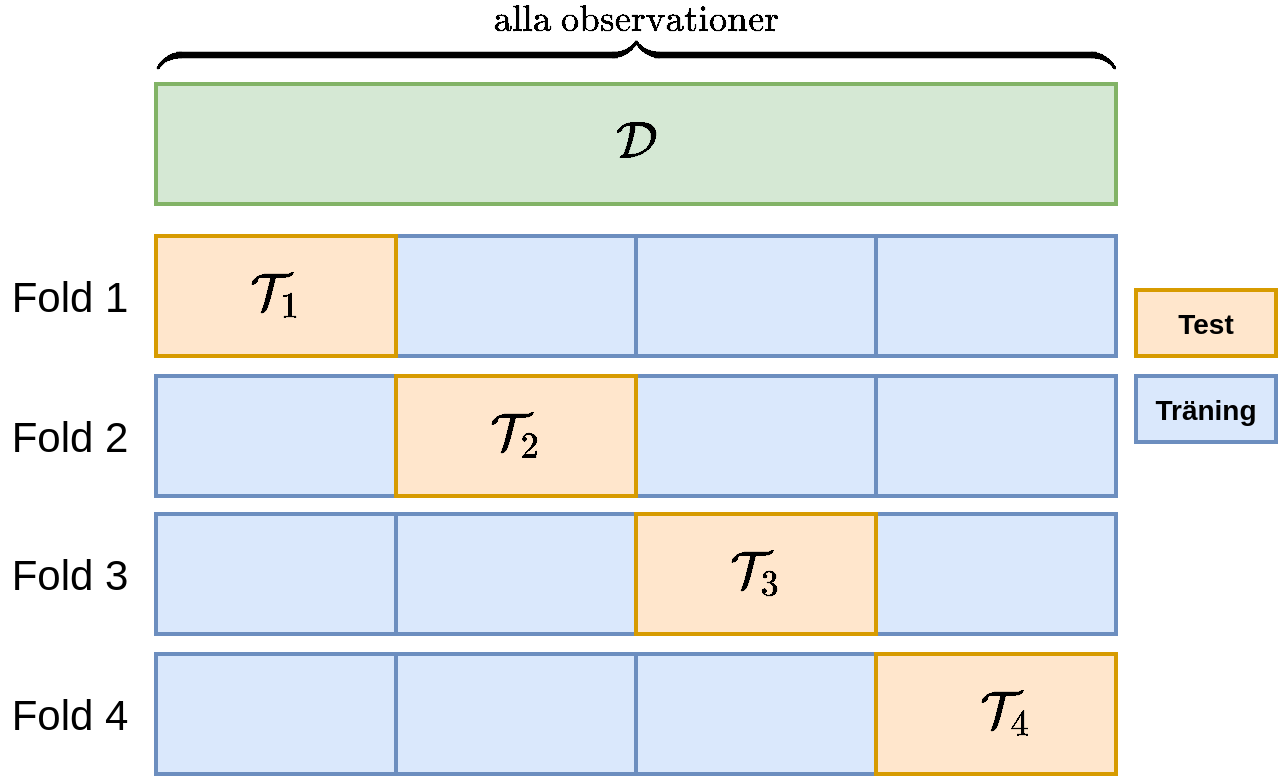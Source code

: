 <mxfile version="20.8.5" type="device"><diagram id="r4Y_Xk00ItgWYQf6130R" name="Page-1"><mxGraphModel dx="1118" dy="584" grid="1" gridSize="10" guides="1" tooltips="1" connect="1" arrows="1" fold="1" page="1" pageScale="1" pageWidth="1169" pageHeight="827" math="1" shadow="0"><root><mxCell id="0"/><mxCell id="1" parent="0"/><mxCell id="6ZmO1do8SVCqWuXYs9dS-2" value="" style="rounded=0;whiteSpace=wrap;html=1;fillColor=#dae8fc;strokeColor=#6c8ebf;strokeWidth=2;" parent="1" vertex="1"><mxGeometry x="160" y="1026" width="120" height="60" as="geometry"/></mxCell><mxCell id="6ZmO1do8SVCqWuXYs9dS-8" value="" style="rounded=0;whiteSpace=wrap;html=1;fillColor=#dae8fc;strokeColor=#6c8ebf;strokeWidth=2;" parent="1" vertex="1"><mxGeometry x="520" y="1026" width="120" height="60" as="geometry"/></mxCell><mxCell id="6ZmO1do8SVCqWuXYs9dS-3" value="" style="rounded=0;whiteSpace=wrap;html=1;fillColor=#dae8fc;strokeColor=#6c8ebf;strokeWidth=2;" parent="1" vertex="1"><mxGeometry x="400" y="1026" width="120" height="60" as="geometry"/></mxCell><mxCell id="6ZmO1do8SVCqWuXYs9dS-16" value="$$\overbrace{\hspace{12.65cm}}^{\text{alla observationer}}$$" style="text;html=1;strokeColor=none;fillColor=none;align=center;verticalAlign=middle;whiteSpace=wrap;rounded=0;strokeWidth=2;fontSize=22;" parent="1" vertex="1"><mxGeometry x="325" y="850" width="150" height="30" as="geometry"/></mxCell><mxCell id="6ZmO1do8SVCqWuXYs9dS-19" value="Test" style="rounded=0;whiteSpace=wrap;html=1;fillColor=#ffe6cc;strokeColor=#d79b00;strokeWidth=2;fontSize=14;fontStyle=1" parent="1" vertex="1"><mxGeometry x="650" y="983" width="70" height="33" as="geometry"/></mxCell><mxCell id="pscsMa4DbrrkeBvt1DQ--1" value="" style="rounded=0;whiteSpace=wrap;html=1;fillColor=#dae8fc;strokeColor=#6c8ebf;strokeWidth=2;" parent="1" vertex="1"><mxGeometry x="160" y="1165" width="120" height="60" as="geometry"/></mxCell><mxCell id="pscsMa4DbrrkeBvt1DQ--2" value="" style="rounded=0;whiteSpace=wrap;html=1;fillColor=#dae8fc;strokeColor=#6c8ebf;strokeWidth=2;" parent="1" vertex="1"><mxGeometry x="280" y="1165" width="120" height="60" as="geometry"/></mxCell><mxCell id="pscsMa4DbrrkeBvt1DQ--5" value="" style="rounded=0;whiteSpace=wrap;html=1;fillColor=#dae8fc;strokeColor=#6c8ebf;strokeWidth=2;" parent="1" vertex="1"><mxGeometry x="400" y="1165" width="120" height="60" as="geometry"/></mxCell><mxCell id="pscsMa4DbrrkeBvt1DQ--11" value="" style="rounded=0;whiteSpace=wrap;html=1;fillColor=#dae8fc;strokeColor=#6c8ebf;strokeWidth=2;" parent="1" vertex="1"><mxGeometry x="160" y="1095" width="120" height="60" as="geometry"/></mxCell><mxCell id="pscsMa4DbrrkeBvt1DQ--12" value="" style="rounded=0;whiteSpace=wrap;html=1;fillColor=#dae8fc;strokeColor=#6c8ebf;strokeWidth=2;" parent="1" vertex="1"><mxGeometry x="280" y="1095" width="120" height="60" as="geometry"/></mxCell><mxCell id="pscsMa4DbrrkeBvt1DQ--13" value="" style="rounded=0;whiteSpace=wrap;html=1;fillColor=#dae8fc;strokeColor=#6c8ebf;strokeWidth=2;" parent="1" vertex="1"><mxGeometry x="520" y="1095" width="120" height="60" as="geometry"/></mxCell><mxCell id="pscsMa4DbrrkeBvt1DQ--15" value="" style="rounded=0;whiteSpace=wrap;html=1;fillColor=#ffe6cc;strokeColor=#d79b00;strokeWidth=2;" parent="1" vertex="1"><mxGeometry x="400" y="1095" width="120" height="60" as="geometry"/></mxCell><mxCell id="pscsMa4DbrrkeBvt1DQ--16" value="$$\mathcal{T}_3$$" style="text;html=1;strokeColor=none;fillColor=none;align=center;verticalAlign=middle;whiteSpace=wrap;rounded=0;strokeWidth=2;fontSize=22;" parent="1" vertex="1"><mxGeometry x="430" y="1110" width="60" height="30" as="geometry"/></mxCell><mxCell id="pscsMa4DbrrkeBvt1DQ--22" value="" style="rounded=0;whiteSpace=wrap;html=1;fillColor=#dae8fc;strokeColor=#6c8ebf;strokeWidth=2;" parent="1" vertex="1"><mxGeometry x="280" y="956" width="120" height="60" as="geometry"/></mxCell><mxCell id="pscsMa4DbrrkeBvt1DQ--23" value="" style="rounded=0;whiteSpace=wrap;html=1;fillColor=#dae8fc;strokeColor=#6c8ebf;strokeWidth=2;" parent="1" vertex="1"><mxGeometry x="520" y="956" width="120" height="60" as="geometry"/></mxCell><mxCell id="pscsMa4DbrrkeBvt1DQ--25" value="" style="rounded=0;whiteSpace=wrap;html=1;fillColor=#dae8fc;strokeColor=#6c8ebf;strokeWidth=2;" parent="1" vertex="1"><mxGeometry x="400" y="956" width="120" height="60" as="geometry"/></mxCell><mxCell id="pscsMa4DbrrkeBvt1DQ--31" value="" style="rounded=0;whiteSpace=wrap;html=1;fillColor=#d5e8d4;strokeColor=#82b366;strokeWidth=2;" parent="1" vertex="1"><mxGeometry x="160" y="880" width="480" height="60" as="geometry"/></mxCell><mxCell id="6ZmO1do8SVCqWuXYs9dS-7" value="" style="rounded=0;whiteSpace=wrap;html=1;fillColor=#ffe6cc;strokeColor=#d79b00;strokeWidth=2;" parent="1" vertex="1"><mxGeometry x="280" y="1026" width="120" height="60" as="geometry"/></mxCell><mxCell id="6ZmO1do8SVCqWuXYs9dS-13" value="$$\mathcal{T}_2$$" style="text;html=1;strokeColor=none;fillColor=none;align=center;verticalAlign=middle;whiteSpace=wrap;rounded=0;strokeWidth=2;fontSize=22;" parent="1" vertex="1"><mxGeometry x="310" y="1041" width="60" height="30" as="geometry"/></mxCell><mxCell id="pscsMa4DbrrkeBvt1DQ--21" value="" style="rounded=0;whiteSpace=wrap;html=1;fillColor=#ffe6cc;strokeColor=#d79b00;strokeWidth=2;" parent="1" vertex="1"><mxGeometry x="160" y="956" width="120" height="60" as="geometry"/></mxCell><mxCell id="pscsMa4DbrrkeBvt1DQ--27" value="$$\mathcal{T}_1$$" style="text;html=1;strokeColor=none;fillColor=none;align=center;verticalAlign=middle;whiteSpace=wrap;rounded=0;strokeWidth=2;fontSize=22;" parent="1" vertex="1"><mxGeometry x="190" y="971" width="60" height="30" as="geometry"/></mxCell><mxCell id="pscsMa4DbrrkeBvt1DQ--3" value="" style="rounded=0;whiteSpace=wrap;html=1;fillColor=#ffe6cc;strokeColor=#d79b00;strokeWidth=2;" parent="1" vertex="1"><mxGeometry x="520" y="1165" width="120" height="60" as="geometry"/></mxCell><mxCell id="pscsMa4DbrrkeBvt1DQ--10" value="$$\mathcal{T}_4$$" style="text;html=1;strokeColor=none;fillColor=none;align=center;verticalAlign=middle;whiteSpace=wrap;rounded=0;strokeWidth=2;fontSize=22;" parent="1" vertex="1"><mxGeometry x="555" y="1180" width="60" height="30" as="geometry"/></mxCell><mxCell id="pscsMa4DbrrkeBvt1DQ--42" value="$$\mathcal{D}$$" style="text;html=1;strokeColor=none;fillColor=none;align=center;verticalAlign=middle;whiteSpace=wrap;rounded=0;strokeWidth=2;fontSize=22;" parent="1" vertex="1"><mxGeometry x="370" y="895" width="60" height="30" as="geometry"/></mxCell><mxCell id="pscsMa4DbrrkeBvt1DQ--43" value="Träning" style="rounded=0;whiteSpace=wrap;html=1;fillColor=#dae8fc;strokeColor=#6c8ebf;strokeWidth=2;fontSize=14;fontStyle=1" parent="1" vertex="1"><mxGeometry x="650" y="1026" width="70" height="33" as="geometry"/></mxCell><mxCell id="NRuQMDx3qzPjcRVaSx02-1" value="Fold 1" style="text;html=1;strokeColor=none;fillColor=none;align=center;verticalAlign=middle;whiteSpace=wrap;rounded=0;fontSize=21;" vertex="1" parent="1"><mxGeometry x="82" y="971" width="70" height="30" as="geometry"/></mxCell><mxCell id="NRuQMDx3qzPjcRVaSx02-2" value="Fold 2" style="text;html=1;strokeColor=none;fillColor=none;align=center;verticalAlign=middle;whiteSpace=wrap;rounded=0;fontSize=21;" vertex="1" parent="1"><mxGeometry x="82" y="1041" width="70" height="30" as="geometry"/></mxCell><mxCell id="NRuQMDx3qzPjcRVaSx02-3" value="Fold 3" style="text;html=1;strokeColor=none;fillColor=none;align=center;verticalAlign=middle;whiteSpace=wrap;rounded=0;fontSize=21;" vertex="1" parent="1"><mxGeometry x="82" y="1110" width="70" height="30" as="geometry"/></mxCell><mxCell id="NRuQMDx3qzPjcRVaSx02-4" value="Fold 4" style="text;html=1;strokeColor=none;fillColor=none;align=center;verticalAlign=middle;whiteSpace=wrap;rounded=0;fontSize=21;" vertex="1" parent="1"><mxGeometry x="82" y="1180" width="70" height="30" as="geometry"/></mxCell></root></mxGraphModel></diagram></mxfile>